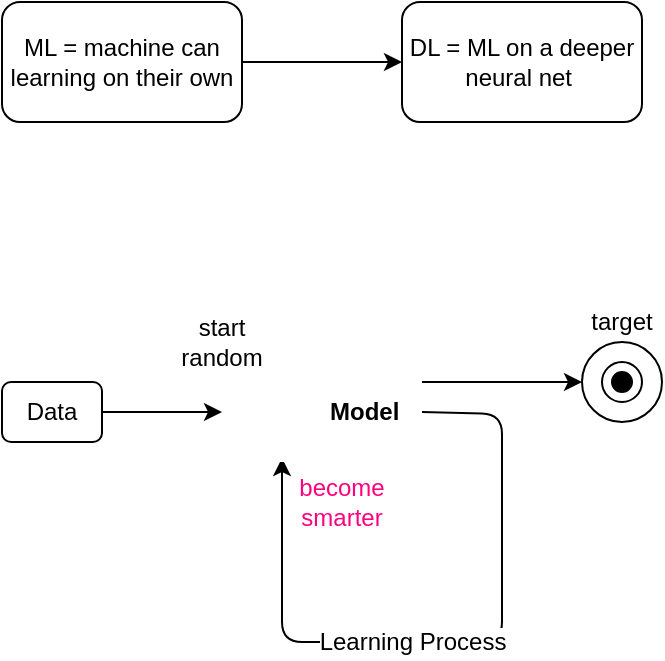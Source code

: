 <mxGraphModel dx="376" dy="470" grid="1" gridSize="10" guides="1" tooltips="1" connect="1" arrows="1" fold="1" page="1" pageScale="1" pageWidth="827" pageHeight="1169" background="#ffffff"><root><mxCell id="0"/><mxCell id="1" parent="0"/><mxCell id="4" value="" style="edgeStyle=orthogonalEdgeStyle;rounded=0;html=1;jettySize=auto;orthogonalLoop=1;" edge="1" parent="1" source="2" target="3"><mxGeometry relative="1" as="geometry"/></mxCell><mxCell id="2" value="ML = machine can learning on their own" style="rounded=1;whiteSpace=wrap;html=1;" vertex="1" parent="1"><mxGeometry x="110" y="40" width="120" height="60" as="geometry"/></mxCell><mxCell id="3" value="DL = ML on a deeper neural net&amp;nbsp;" style="rounded=1;whiteSpace=wrap;html=1;" vertex="1" parent="1"><mxGeometry x="310" y="40" width="120" height="60" as="geometry"/></mxCell><mxCell id="6" value="Data" style="rounded=1;whiteSpace=wrap;html=1;" vertex="1" parent="1"><mxGeometry x="110" y="230" width="50" height="30" as="geometry"/></mxCell><mxCell id="9" value="" style="endArrow=classic;html=1;exitX=1;exitY=0.5;entryX=0.25;entryY=1;" edge="1" parent="1" source="13"><mxGeometry width="50" height="50" relative="1" as="geometry"><mxPoint x="310" y="246" as="sourcePoint"/><mxPoint x="250" y="268" as="targetPoint"/><Array as="points"><mxPoint x="360" y="246"/><mxPoint x="360" y="360"/><mxPoint x="250" y="360"/></Array></mxGeometry></mxCell><mxCell id="11" value="Learning Process" style="text;html=1;resizable=0;points=[];align=center;verticalAlign=middle;labelBackgroundColor=#ffffff;" vertex="1" connectable="0" parent="9"><mxGeometry x="0.121" relative="1" as="geometry"><mxPoint as="offset"/></mxGeometry></mxCell><mxCell id="10" value="" style="endArrow=classic;html=1;exitX=1;exitY=0.5;entryX=0;entryY=0.5;" edge="1" parent="1" source="6" target="13"><mxGeometry width="50" height="50" relative="1" as="geometry"><mxPoint x="110" y="440" as="sourcePoint"/><mxPoint x="230" y="246" as="targetPoint"/></mxGeometry></mxCell><mxCell id="12" value="" style="ellipse;whiteSpace=wrap;html=1;aspect=fixed;" vertex="1" parent="1"><mxGeometry x="400" y="210" width="40" height="40" as="geometry"/></mxCell><mxCell id="13" value="Model" style="label;whiteSpace=wrap;html=1;image=https://raw.githubusercontent.com/jgraph/mxgraph/master/javascript/examples/grapheditor/www/stencils//clipart/Gear_128x128.png;strokeColor=none;" vertex="1" parent="1"><mxGeometry x="220" y="220" width="100" height="50" as="geometry"/></mxCell><mxCell id="14" value="" style="ellipse;whiteSpace=wrap;html=1;aspect=fixed;" vertex="1" parent="1"><mxGeometry x="410" y="220" width="20" height="20" as="geometry"/></mxCell><mxCell id="15" value="" style="ellipse;whiteSpace=wrap;html=1;aspect=fixed;fillColor=#000000;" vertex="1" parent="1"><mxGeometry x="415" y="225" width="10" height="10" as="geometry"/></mxCell><mxCell id="16" value="" style="endArrow=classic;html=1;" edge="1" parent="1"><mxGeometry width="50" height="50" relative="1" as="geometry"><mxPoint x="320" y="230" as="sourcePoint"/><mxPoint x="400" y="230" as="targetPoint"/></mxGeometry></mxCell><mxCell id="17" value="target" style="text;html=1;strokeColor=none;fillColor=none;align=center;verticalAlign=middle;whiteSpace=wrap;rounded=0;" vertex="1" parent="1"><mxGeometry x="400" y="190" width="40" height="20" as="geometry"/></mxCell><mxCell id="18" value="start random" style="text;html=1;strokeColor=none;fillColor=none;align=center;verticalAlign=middle;whiteSpace=wrap;rounded=0;" vertex="1" parent="1"><mxGeometry x="200" y="200" width="40" height="20" as="geometry"/></mxCell><mxCell id="19" value="become smarter" style="text;html=1;strokeColor=none;fillColor=none;align=center;verticalAlign=middle;whiteSpace=wrap;rounded=0;fontColor=#FF0080;" vertex="1" parent="1"><mxGeometry x="260" y="280" width="40" height="20" as="geometry"/></mxCell></root></mxGraphModel>